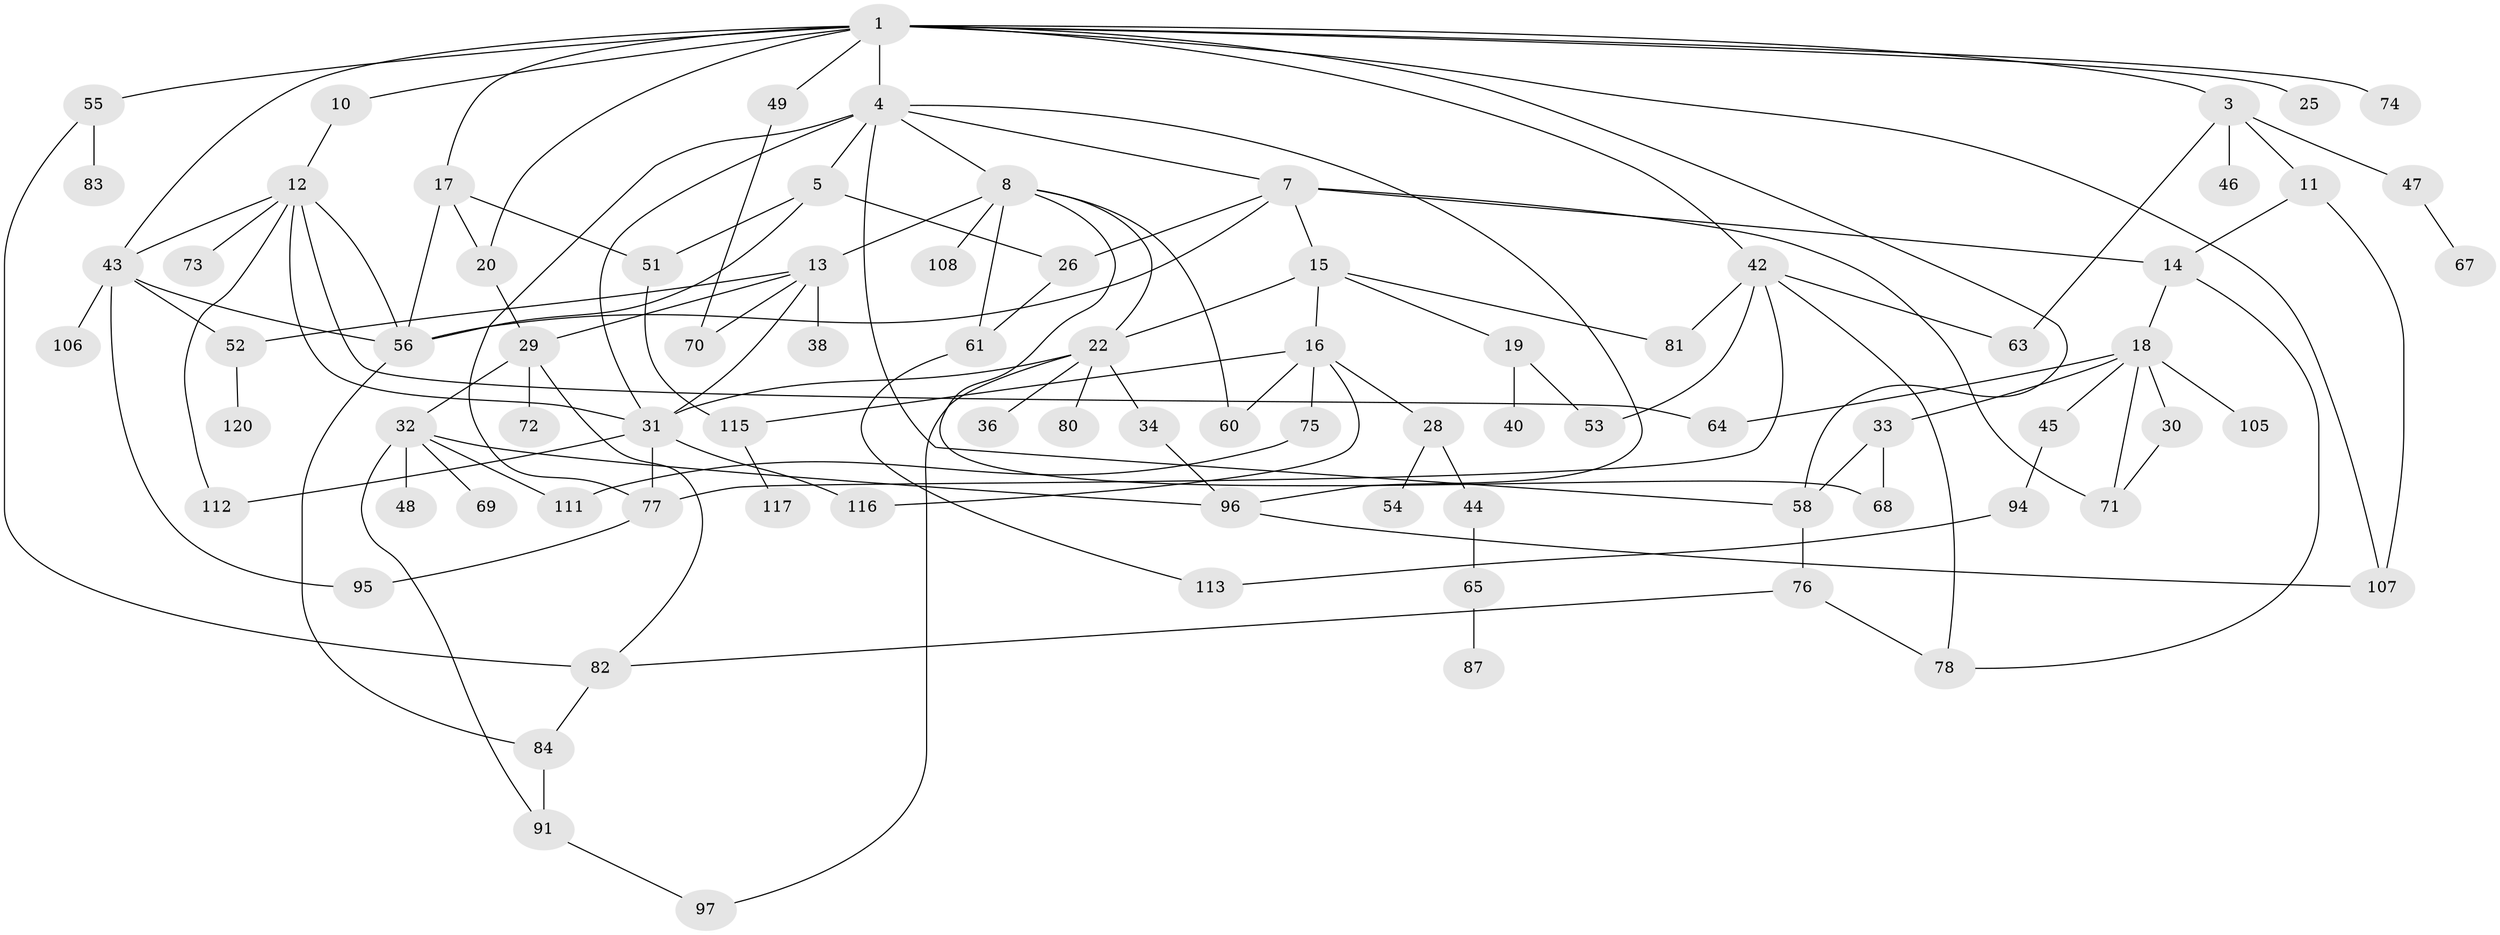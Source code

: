 // original degree distribution, {9: 0.008333333333333333, 6: 0.041666666666666664, 5: 0.08333333333333333, 4: 0.10833333333333334, 2: 0.3333333333333333, 3: 0.21666666666666667, 1: 0.2, 7: 0.008333333333333333}
// Generated by graph-tools (version 1.1) at 2025/10/02/27/25 16:10:55]
// undirected, 84 vertices, 129 edges
graph export_dot {
graph [start="1"]
  node [color=gray90,style=filled];
  1 [super="+2"];
  3 [super="+9"];
  4 [super="+6"];
  5 [super="+85"];
  7 [super="+92"];
  8 [super="+98"];
  10;
  11;
  12 [super="+27"];
  13 [super="+23"];
  14 [super="+41"];
  15 [super="+50"];
  16 [super="+62"];
  17 [super="+99"];
  18 [super="+24"];
  19 [super="+21"];
  20 [super="+37"];
  22 [super="+90"];
  25;
  26;
  28 [super="+89"];
  29 [super="+59"];
  30;
  31 [super="+39"];
  32 [super="+35"];
  33 [super="+119"];
  34;
  36;
  38;
  40;
  42 [super="+79"];
  43 [super="+101"];
  44;
  45;
  46;
  47;
  48;
  49;
  51;
  52;
  53;
  54 [super="+57"];
  55;
  56 [super="+66"];
  58;
  60;
  61 [super="+104"];
  63;
  64;
  65;
  67;
  68;
  69;
  70;
  71;
  72;
  73;
  74 [super="+100"];
  75;
  76 [super="+93"];
  77 [super="+88"];
  78 [super="+86"];
  80;
  81;
  82 [super="+103"];
  83 [super="+114"];
  84;
  87;
  91 [super="+118"];
  94 [super="+109"];
  95;
  96 [super="+102"];
  97;
  105;
  106;
  107 [super="+110"];
  108;
  111;
  112;
  113;
  115;
  116;
  117;
  120;
  1 -- 3;
  1 -- 4;
  1 -- 10;
  1 -- 17;
  1 -- 20;
  1 -- 42;
  1 -- 107;
  1 -- 58;
  1 -- 49;
  1 -- 55;
  1 -- 25;
  1 -- 74;
  1 -- 43;
  3 -- 11;
  3 -- 46;
  3 -- 47;
  3 -- 63;
  4 -- 5;
  4 -- 8;
  4 -- 58;
  4 -- 77;
  4 -- 96;
  4 -- 7;
  4 -- 31;
  5 -- 26;
  5 -- 51;
  5 -- 56;
  7 -- 15;
  7 -- 56;
  7 -- 71;
  7 -- 26;
  7 -- 14;
  8 -- 13;
  8 -- 60;
  8 -- 108;
  8 -- 68;
  8 -- 22;
  8 -- 61;
  10 -- 12;
  11 -- 14;
  11 -- 107;
  12 -- 56;
  12 -- 64;
  12 -- 112;
  12 -- 73;
  12 -- 43;
  12 -- 31;
  13 -- 31;
  13 -- 38;
  13 -- 29;
  13 -- 52;
  13 -- 70;
  14 -- 18;
  14 -- 78;
  15 -- 16;
  15 -- 19;
  15 -- 22;
  15 -- 81;
  16 -- 28;
  16 -- 75;
  16 -- 115;
  16 -- 116;
  16 -- 60;
  17 -- 20;
  17 -- 56;
  17 -- 51;
  18 -- 30;
  18 -- 33;
  18 -- 71;
  18 -- 105;
  18 -- 64;
  18 -- 45;
  19 -- 40;
  19 -- 53;
  20 -- 29;
  22 -- 34;
  22 -- 36;
  22 -- 80;
  22 -- 97;
  22 -- 31;
  26 -- 61;
  28 -- 44;
  28 -- 54;
  29 -- 32;
  29 -- 82;
  29 -- 72;
  30 -- 71;
  31 -- 116;
  31 -- 112;
  31 -- 77;
  32 -- 48;
  32 -- 69;
  32 -- 96;
  32 -- 91;
  32 -- 111;
  33 -- 68;
  33 -- 58;
  34 -- 96;
  42 -- 63;
  42 -- 78;
  42 -- 81;
  42 -- 53;
  42 -- 77;
  43 -- 95;
  43 -- 106;
  43 -- 56;
  43 -- 52;
  44 -- 65;
  45 -- 94;
  47 -- 67;
  49 -- 70;
  51 -- 115;
  52 -- 120;
  55 -- 83;
  55 -- 82;
  56 -- 84;
  58 -- 76;
  61 -- 113;
  65 -- 87;
  75 -- 111;
  76 -- 82;
  76 -- 78;
  77 -- 95;
  82 -- 84;
  84 -- 91;
  91 -- 97;
  94 -- 113;
  96 -- 107;
  115 -- 117;
}
